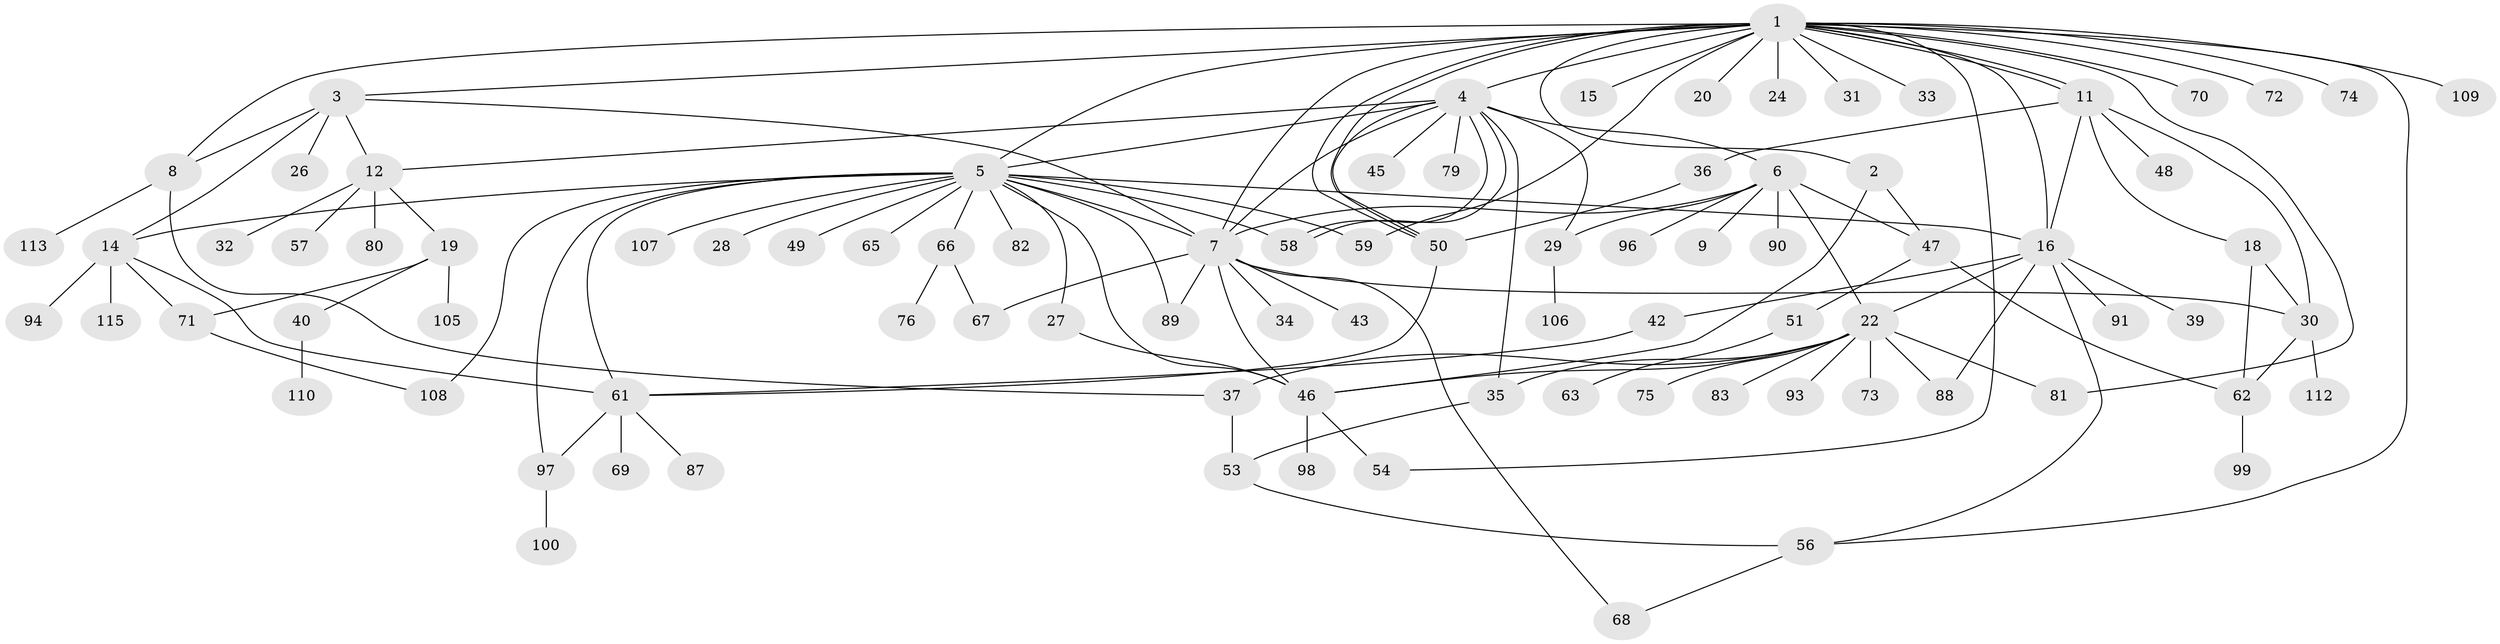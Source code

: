 // original degree distribution, {26: 0.008695652173913044, 3: 0.13043478260869565, 7: 0.02608695652173913, 10: 0.008695652173913044, 21: 0.008695652173913044, 8: 0.02608695652173913, 5: 0.017391304347826087, 2: 0.17391304347826086, 4: 0.06086956521739131, 9: 0.008695652173913044, 6: 0.034782608695652174, 1: 0.48695652173913045, 12: 0.008695652173913044}
// Generated by graph-tools (version 1.1) at 2025/11/02/27/25 16:11:14]
// undirected, 89 vertices, 133 edges
graph export_dot {
graph [start="1"]
  node [color=gray90,style=filled];
  1 [super="+17"];
  2;
  3 [super="+64"];
  4 [super="+10"];
  5 [super="+41"];
  6;
  7 [super="+13"];
  8 [super="+101"];
  9 [super="+52"];
  11 [super="+86"];
  12 [super="+21"];
  14 [super="+23"];
  15;
  16 [super="+25"];
  18 [super="+84"];
  19;
  20;
  22 [super="+95"];
  24;
  26;
  27;
  28;
  29 [super="+104"];
  30 [super="+78"];
  31;
  32;
  33;
  34;
  35 [super="+38"];
  36;
  37;
  39;
  40 [super="+44"];
  42;
  43;
  45;
  46 [super="+103"];
  47 [super="+55"];
  48;
  49 [super="+85"];
  50;
  51;
  53;
  54;
  56 [super="+60"];
  57;
  58;
  59;
  61 [super="+92"];
  62 [super="+102"];
  63;
  65;
  66 [super="+114"];
  67;
  68 [super="+77"];
  69;
  70;
  71;
  72;
  73;
  74;
  75;
  76;
  79;
  80;
  81;
  82;
  83;
  87;
  88;
  89;
  90;
  91;
  93;
  94;
  96;
  97 [super="+111"];
  98;
  99;
  100;
  105;
  106;
  107;
  108;
  109;
  110;
  112;
  113;
  115;
  1 -- 2;
  1 -- 3;
  1 -- 4;
  1 -- 5;
  1 -- 11;
  1 -- 11;
  1 -- 15;
  1 -- 16;
  1 -- 20;
  1 -- 24;
  1 -- 31;
  1 -- 33;
  1 -- 50 [weight=2];
  1 -- 50;
  1 -- 54;
  1 -- 59;
  1 -- 70;
  1 -- 72;
  1 -- 74;
  1 -- 81;
  1 -- 109;
  1 -- 7;
  1 -- 8;
  1 -- 56;
  2 -- 46;
  2 -- 47;
  3 -- 7;
  3 -- 8;
  3 -- 12;
  3 -- 14;
  3 -- 26;
  4 -- 6;
  4 -- 12;
  4 -- 50;
  4 -- 58;
  4 -- 58;
  4 -- 79;
  4 -- 29;
  4 -- 45;
  4 -- 5;
  4 -- 7;
  4 -- 35;
  5 -- 14;
  5 -- 16;
  5 -- 27;
  5 -- 28;
  5 -- 49 [weight=2];
  5 -- 58;
  5 -- 59;
  5 -- 61;
  5 -- 65;
  5 -- 66;
  5 -- 82;
  5 -- 89;
  5 -- 97;
  5 -- 107;
  5 -- 108;
  5 -- 46;
  5 -- 7;
  6 -- 7;
  6 -- 9;
  6 -- 22;
  6 -- 29;
  6 -- 90;
  6 -- 96;
  6 -- 47;
  7 -- 43;
  7 -- 67;
  7 -- 34;
  7 -- 68;
  7 -- 46;
  7 -- 89;
  7 -- 30;
  8 -- 37;
  8 -- 113;
  11 -- 16;
  11 -- 18;
  11 -- 30;
  11 -- 36;
  11 -- 48;
  12 -- 19;
  12 -- 32;
  12 -- 57;
  12 -- 80;
  14 -- 61;
  14 -- 71;
  14 -- 115;
  14 -- 94;
  16 -- 22 [weight=2];
  16 -- 39;
  16 -- 91;
  16 -- 88;
  16 -- 42;
  16 -- 56;
  18 -- 30;
  18 -- 62;
  19 -- 40;
  19 -- 71;
  19 -- 105;
  22 -- 35;
  22 -- 37;
  22 -- 73;
  22 -- 75;
  22 -- 81;
  22 -- 83;
  22 -- 88;
  22 -- 93;
  22 -- 46;
  27 -- 46;
  29 -- 106;
  30 -- 112;
  30 -- 62;
  35 -- 53;
  36 -- 50;
  37 -- 53;
  40 -- 110;
  42 -- 61;
  46 -- 54;
  46 -- 98;
  47 -- 51;
  47 -- 62;
  50 -- 61;
  51 -- 63;
  53 -- 56;
  56 -- 68;
  61 -- 69;
  61 -- 87;
  61 -- 97;
  62 -- 99;
  66 -- 67;
  66 -- 76;
  71 -- 108;
  97 -- 100;
}
